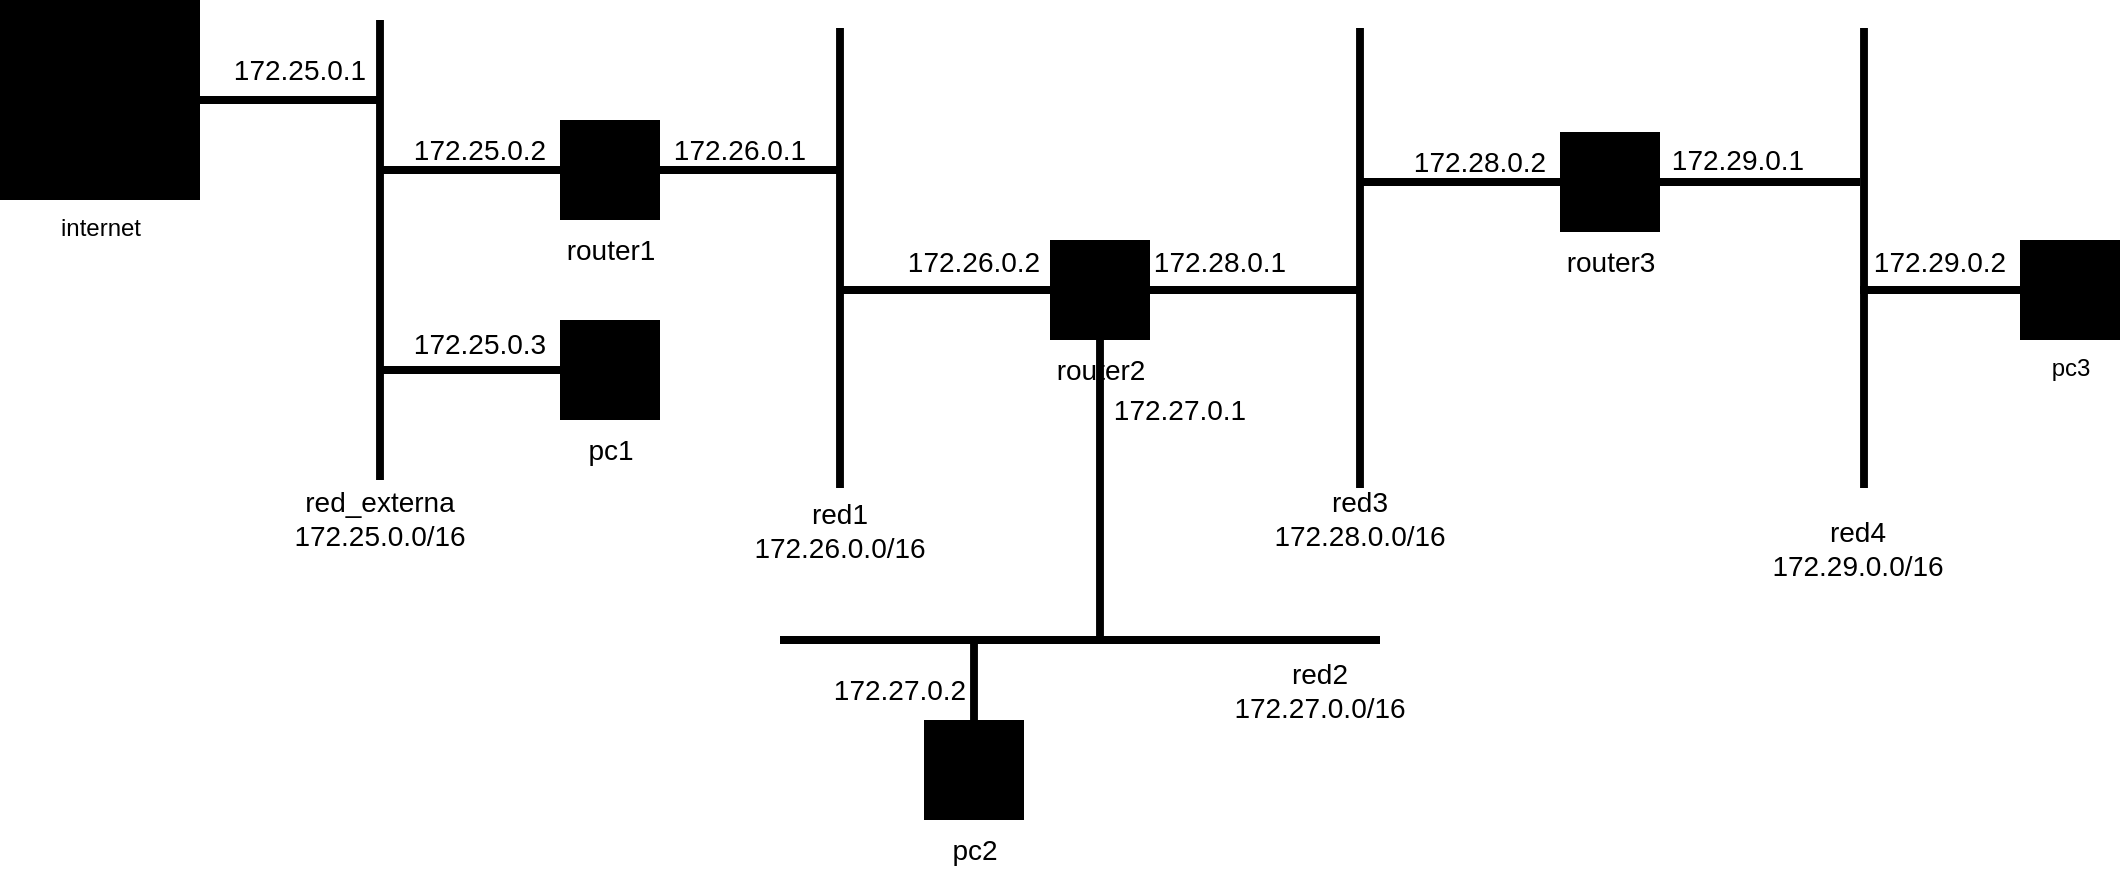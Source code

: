<mxfile version="26.0.4">
  <diagram name="Página-1" id="RAr3O7P2sCAHX9FC1R6o">
    <mxGraphModel dx="2074" dy="1088" grid="1" gridSize="10" guides="1" tooltips="1" connect="1" arrows="1" fold="1" page="1" pageScale="1" pageWidth="1169" pageHeight="827" math="0" shadow="0">
      <root>
        <mxCell id="0" />
        <mxCell id="1" parent="0" />
        <mxCell id="Kafkijl862wTyKMiCsmo-1" value="" style="endArrow=none;html=1;rounded=0;strokeWidth=3.937;" edge="1" parent="1">
          <mxGeometry width="50" height="50" relative="1" as="geometry">
            <mxPoint x="200" y="380" as="sourcePoint" />
            <mxPoint x="200" y="150" as="targetPoint" />
          </mxGeometry>
        </mxCell>
        <mxCell id="Kafkijl862wTyKMiCsmo-2" value="&lt;div align=&quot;center&quot;&gt;&lt;font style=&quot;font-size: 14px;&quot;&gt;red_externa&lt;/font&gt;&lt;/div&gt;&lt;div align=&quot;center&quot;&gt;&lt;font style=&quot;font-size: 14px;&quot;&gt;172.25.0.0/16&lt;/font&gt;&lt;/div&gt;" style="text;strokeColor=none;align=center;fillColor=none;html=1;verticalAlign=middle;whiteSpace=wrap;rounded=0;" vertex="1" parent="1">
          <mxGeometry x="170" y="384" width="60" height="30" as="geometry" />
        </mxCell>
        <mxCell id="Kafkijl862wTyKMiCsmo-3" value="" style="endArrow=none;html=1;rounded=0;strokeWidth=3.937;exitX=0.875;exitY=0.5;exitDx=0;exitDy=0;exitPerimeter=0;" edge="1" parent="1">
          <mxGeometry width="50" height="50" relative="1" as="geometry">
            <mxPoint x="105" y="190" as="sourcePoint" />
            <mxPoint x="200" y="190" as="targetPoint" />
          </mxGeometry>
        </mxCell>
        <mxCell id="Kafkijl862wTyKMiCsmo-5" value="&lt;font style=&quot;font-size: 14px;&quot;&gt;172.25.0.1&lt;/font&gt;" style="text;strokeColor=none;align=center;fillColor=none;html=1;verticalAlign=middle;whiteSpace=wrap;rounded=0;" vertex="1" parent="1">
          <mxGeometry x="130" y="160" width="60" height="30" as="geometry" />
        </mxCell>
        <mxCell id="Kafkijl862wTyKMiCsmo-7" value="&lt;div&gt;internet&lt;/div&gt;&lt;div&gt;&lt;br&gt;&lt;/div&gt;" style="fillColor=#000000;aspect=fixed;sketch=0;pointerEvents=1;shadow=0;dashed=0;html=1;strokeColor=none;labelPosition=center;verticalLabelPosition=bottom;outlineConnect=0;verticalAlign=top;align=center;shape=mxgraph.openstack.neutron_net;" vertex="1" parent="1">
          <mxGeometry x="10" y="140" width="100" height="100" as="geometry" />
        </mxCell>
        <mxCell id="Kafkijl862wTyKMiCsmo-12" value="" style="edgeStyle=none;rounded=0;orthogonalLoop=1;jettySize=auto;html=1;endArrow=none;endFill=0;strokeWidth=3.937;" edge="1" parent="1" source="Kafkijl862wTyKMiCsmo-8">
          <mxGeometry relative="1" as="geometry">
            <mxPoint x="200" y="225" as="targetPoint" />
          </mxGeometry>
        </mxCell>
        <mxCell id="Kafkijl862wTyKMiCsmo-17" value="" style="edgeStyle=none;rounded=0;orthogonalLoop=1;jettySize=auto;html=1;strokeWidth=3.937;endArrow=none;endFill=0;" edge="1" parent="1" source="Kafkijl862wTyKMiCsmo-8">
          <mxGeometry relative="1" as="geometry">
            <mxPoint x="430" y="225" as="targetPoint" />
          </mxGeometry>
        </mxCell>
        <mxCell id="Kafkijl862wTyKMiCsmo-8" value="&lt;font style=&quot;font-size: 14px;&quot;&gt;router1&lt;/font&gt;" style="fillColor=#000000;aspect=fixed;sketch=0;pointerEvents=1;shadow=0;dashed=0;html=1;strokeColor=none;labelPosition=center;verticalLabelPosition=bottom;outlineConnect=0;verticalAlign=top;align=center;shape=mxgraph.openstack.neutron_router;" vertex="1" parent="1">
          <mxGeometry x="290" y="200" width="50" height="50" as="geometry" />
        </mxCell>
        <mxCell id="Kafkijl862wTyKMiCsmo-11" value="" style="edgeStyle=none;rounded=0;orthogonalLoop=1;jettySize=auto;html=1;strokeWidth=3.937;endArrow=none;endFill=0;" edge="1" parent="1" source="Kafkijl862wTyKMiCsmo-9">
          <mxGeometry relative="1" as="geometry">
            <mxPoint x="200" y="325" as="targetPoint" />
          </mxGeometry>
        </mxCell>
        <mxCell id="Kafkijl862wTyKMiCsmo-9" value="&lt;font style=&quot;font-size: 14px;&quot;&gt;pc1&lt;/font&gt;" style="fillColor=#000000;aspect=fixed;sketch=0;pointerEvents=1;shadow=0;dashed=0;html=1;strokeColor=none;labelPosition=center;verticalLabelPosition=bottom;outlineConnect=0;verticalAlign=top;align=center;shape=mxgraph.openstack.nova_server;" vertex="1" parent="1">
          <mxGeometry x="290" y="300" width="50" height="50" as="geometry" />
        </mxCell>
        <mxCell id="Kafkijl862wTyKMiCsmo-13" value="&lt;font style=&quot;font-size: 14px;&quot;&gt;172.25.0.2&lt;/font&gt;" style="text;strokeColor=none;align=center;fillColor=none;html=1;verticalAlign=middle;whiteSpace=wrap;rounded=0;" vertex="1" parent="1">
          <mxGeometry x="220" y="200" width="60" height="30" as="geometry" />
        </mxCell>
        <mxCell id="Kafkijl862wTyKMiCsmo-14" value="&lt;font style=&quot;font-size: 14px;&quot;&gt;172.25.0.3&lt;/font&gt;" style="text;strokeColor=none;align=center;fillColor=none;html=1;verticalAlign=middle;whiteSpace=wrap;rounded=0;" vertex="1" parent="1">
          <mxGeometry x="220" y="297" width="60" height="30" as="geometry" />
        </mxCell>
        <mxCell id="Kafkijl862wTyKMiCsmo-15" value="" style="endArrow=none;html=1;rounded=0;strokeWidth=3.937;" edge="1" parent="1">
          <mxGeometry width="50" height="50" relative="1" as="geometry">
            <mxPoint x="430" y="384" as="sourcePoint" />
            <mxPoint x="430" y="154" as="targetPoint" />
          </mxGeometry>
        </mxCell>
        <mxCell id="Kafkijl862wTyKMiCsmo-18" value="&lt;div&gt;&lt;font style=&quot;font-size: 14px;&quot;&gt;172.26.0.1&lt;/font&gt;&lt;/div&gt;" style="text;strokeColor=none;align=center;fillColor=none;html=1;verticalAlign=middle;whiteSpace=wrap;rounded=0;" vertex="1" parent="1">
          <mxGeometry x="350" y="200" width="60" height="30" as="geometry" />
        </mxCell>
        <mxCell id="Kafkijl862wTyKMiCsmo-19" value="&lt;div align=&quot;center&quot;&gt;&lt;font style=&quot;font-size: 14px;&quot;&gt;red1&lt;/font&gt;&lt;/div&gt;&lt;div align=&quot;center&quot;&gt;&lt;font style=&quot;font-size: 14px;&quot;&gt;172.26.0.0/16&lt;/font&gt;&lt;/div&gt;" style="text;strokeColor=none;align=center;fillColor=none;html=1;verticalAlign=middle;whiteSpace=wrap;rounded=0;" vertex="1" parent="1">
          <mxGeometry x="400" y="390" width="60" height="30" as="geometry" />
        </mxCell>
        <mxCell id="Kafkijl862wTyKMiCsmo-26" value="" style="edgeStyle=none;rounded=0;orthogonalLoop=1;jettySize=auto;html=1;strokeWidth=3.937;endArrow=none;endFill=0;" edge="1" parent="1" source="Kafkijl862wTyKMiCsmo-20">
          <mxGeometry relative="1" as="geometry">
            <mxPoint x="560" y="460" as="targetPoint" />
          </mxGeometry>
        </mxCell>
        <mxCell id="Kafkijl862wTyKMiCsmo-28" value="" style="edgeStyle=none;rounded=0;orthogonalLoop=1;jettySize=auto;html=1;strokeWidth=3.937;endArrow=none;endFill=0;" edge="1" parent="1" source="Kafkijl862wTyKMiCsmo-20">
          <mxGeometry relative="1" as="geometry">
            <mxPoint x="690" y="285" as="targetPoint" />
          </mxGeometry>
        </mxCell>
        <mxCell id="Kafkijl862wTyKMiCsmo-30" value="" style="edgeStyle=none;rounded=0;orthogonalLoop=1;jettySize=auto;html=1;strokeWidth=3.937;endArrow=none;endFill=0;" edge="1" parent="1" source="Kafkijl862wTyKMiCsmo-20">
          <mxGeometry relative="1" as="geometry">
            <mxPoint x="430" y="285" as="targetPoint" />
          </mxGeometry>
        </mxCell>
        <mxCell id="Kafkijl862wTyKMiCsmo-20" value="&lt;font style=&quot;font-size: 14px;&quot;&gt;router2&lt;/font&gt;" style="fillColor=#000000;aspect=fixed;sketch=0;pointerEvents=1;shadow=0;dashed=0;html=1;strokeColor=none;labelPosition=center;verticalLabelPosition=bottom;outlineConnect=0;verticalAlign=top;align=center;shape=mxgraph.openstack.neutron_router;" vertex="1" parent="1">
          <mxGeometry x="535" y="260" width="50" height="50" as="geometry" />
        </mxCell>
        <mxCell id="Kafkijl862wTyKMiCsmo-23" value="" style="endArrow=none;html=1;rounded=0;strokeWidth=3.937;" edge="1" parent="1">
          <mxGeometry width="50" height="50" relative="1" as="geometry">
            <mxPoint x="690" y="384" as="sourcePoint" />
            <mxPoint x="690" y="154" as="targetPoint" />
          </mxGeometry>
        </mxCell>
        <mxCell id="Kafkijl862wTyKMiCsmo-24" value="" style="endArrow=none;html=1;rounded=0;strokeWidth=3.937;" edge="1" parent="1">
          <mxGeometry width="50" height="50" relative="1" as="geometry">
            <mxPoint x="400" y="460" as="sourcePoint" />
            <mxPoint x="700" y="460" as="targetPoint" />
          </mxGeometry>
        </mxCell>
        <mxCell id="Kafkijl862wTyKMiCsmo-31" value="&lt;div align=&quot;center&quot;&gt;&lt;font style=&quot;font-size: 14px;&quot;&gt;red2&lt;/font&gt;&lt;/div&gt;&lt;div align=&quot;center&quot;&gt;&lt;font style=&quot;font-size: 14px;&quot;&gt;172.27.0.0/16&lt;/font&gt;&lt;/div&gt;" style="text;strokeColor=none;align=center;fillColor=none;html=1;verticalAlign=middle;whiteSpace=wrap;rounded=0;" vertex="1" parent="1">
          <mxGeometry x="640" y="470" width="60" height="30" as="geometry" />
        </mxCell>
        <mxCell id="Kafkijl862wTyKMiCsmo-32" value="&lt;div align=&quot;center&quot;&gt;&lt;font style=&quot;font-size: 14px;&quot;&gt;red3&lt;/font&gt;&lt;/div&gt;&lt;div align=&quot;center&quot;&gt;&lt;font style=&quot;font-size: 14px;&quot;&gt;172.28.0.0/16&lt;/font&gt;&lt;/div&gt;" style="text;strokeColor=none;align=center;fillColor=none;html=1;verticalAlign=middle;whiteSpace=wrap;rounded=0;" vertex="1" parent="1">
          <mxGeometry x="660" y="384" width="60" height="30" as="geometry" />
        </mxCell>
        <mxCell id="Kafkijl862wTyKMiCsmo-33" value="&lt;div&gt;&lt;font style=&quot;font-size: 14px;&quot;&gt;172.26.0.2&lt;/font&gt;&lt;/div&gt;" style="text;strokeColor=none;align=center;fillColor=none;html=1;verticalAlign=middle;whiteSpace=wrap;rounded=0;" vertex="1" parent="1">
          <mxGeometry x="467" y="256" width="60" height="30" as="geometry" />
        </mxCell>
        <mxCell id="Kafkijl862wTyKMiCsmo-35" value="" style="edgeStyle=none;rounded=0;orthogonalLoop=1;jettySize=auto;html=1;strokeWidth=3.937;endArrow=none;endFill=0;" edge="1" parent="1">
          <mxGeometry relative="1" as="geometry">
            <mxPoint x="535" y="285" as="sourcePoint" />
            <mxPoint x="430" y="285" as="targetPoint" />
          </mxGeometry>
        </mxCell>
        <mxCell id="Kafkijl862wTyKMiCsmo-36" value="&lt;div&gt;&lt;font style=&quot;font-size: 14px;&quot;&gt;172.28.0.1&lt;/font&gt;&lt;/div&gt;" style="text;strokeColor=none;align=center;fillColor=none;html=1;verticalAlign=middle;whiteSpace=wrap;rounded=0;" vertex="1" parent="1">
          <mxGeometry x="590" y="256" width="60" height="30" as="geometry" />
        </mxCell>
        <mxCell id="Kafkijl862wTyKMiCsmo-38" value="&lt;div&gt;&lt;font style=&quot;font-size: 14px;&quot;&gt;172.27.0.1&lt;/font&gt;&lt;/div&gt;" style="text;strokeColor=none;align=center;fillColor=none;html=1;verticalAlign=middle;whiteSpace=wrap;rounded=0;" vertex="1" parent="1">
          <mxGeometry x="570" y="330" width="60" height="30" as="geometry" />
        </mxCell>
        <mxCell id="Kafkijl862wTyKMiCsmo-44" value="" style="edgeStyle=none;rounded=0;orthogonalLoop=1;jettySize=auto;html=1;strokeWidth=3.937;endArrow=none;endFill=0;" edge="1" parent="1" source="Kafkijl862wTyKMiCsmo-39">
          <mxGeometry relative="1" as="geometry">
            <mxPoint x="690" y="231" as="targetPoint" />
          </mxGeometry>
        </mxCell>
        <mxCell id="Kafkijl862wTyKMiCsmo-46" value="" style="edgeStyle=none;rounded=0;orthogonalLoop=1;jettySize=auto;html=1;strokeWidth=3.937;endArrow=none;endFill=0;" edge="1" parent="1" source="Kafkijl862wTyKMiCsmo-39">
          <mxGeometry relative="1" as="geometry">
            <mxPoint x="940" y="231" as="targetPoint" />
          </mxGeometry>
        </mxCell>
        <mxCell id="Kafkijl862wTyKMiCsmo-39" value="&lt;font style=&quot;font-size: 14px;&quot;&gt;router3&lt;/font&gt;" style="fillColor=#000000;aspect=fixed;sketch=0;pointerEvents=1;shadow=0;dashed=0;html=1;strokeColor=none;labelPosition=center;verticalLabelPosition=bottom;outlineConnect=0;verticalAlign=top;align=center;shape=mxgraph.openstack.neutron_router;" vertex="1" parent="1">
          <mxGeometry x="790" y="206" width="50" height="50" as="geometry" />
        </mxCell>
        <mxCell id="Kafkijl862wTyKMiCsmo-42" value="" style="endArrow=none;html=1;rounded=0;strokeWidth=3.937;" edge="1" parent="1">
          <mxGeometry width="50" height="50" relative="1" as="geometry">
            <mxPoint x="942" y="384" as="sourcePoint" />
            <mxPoint x="942" y="154" as="targetPoint" />
          </mxGeometry>
        </mxCell>
        <mxCell id="Kafkijl862wTyKMiCsmo-47" value="&lt;div&gt;&lt;font style=&quot;font-size: 14px;&quot;&gt;172.28.0.2&lt;/font&gt;&lt;/div&gt;" style="text;strokeColor=none;align=center;fillColor=none;html=1;verticalAlign=middle;whiteSpace=wrap;rounded=0;" vertex="1" parent="1">
          <mxGeometry x="720" y="206" width="60" height="30" as="geometry" />
        </mxCell>
        <mxCell id="Kafkijl862wTyKMiCsmo-48" value="&lt;div&gt;&lt;font style=&quot;font-size: 14px;&quot;&gt;172.29.0.1&lt;/font&gt;&lt;/div&gt;" style="text;strokeColor=none;align=center;fillColor=none;html=1;verticalAlign=middle;whiteSpace=wrap;rounded=0;" vertex="1" parent="1">
          <mxGeometry x="849" y="205" width="60" height="30" as="geometry" />
        </mxCell>
        <mxCell id="Kafkijl862wTyKMiCsmo-50" value="" style="edgeStyle=none;rounded=0;orthogonalLoop=1;jettySize=auto;html=1;endArrow=none;endFill=0;strokeWidth=3.937;" edge="1" parent="1" source="Kafkijl862wTyKMiCsmo-49">
          <mxGeometry relative="1" as="geometry">
            <mxPoint x="497" y="460" as="targetPoint" />
          </mxGeometry>
        </mxCell>
        <mxCell id="Kafkijl862wTyKMiCsmo-49" value="&lt;div&gt;&lt;font style=&quot;font-size: 14px;&quot;&gt;pc2&lt;/font&gt;&lt;/div&gt;" style="fillColor=#000000;aspect=fixed;sketch=0;pointerEvents=1;shadow=0;dashed=0;html=1;strokeColor=none;labelPosition=center;verticalLabelPosition=bottom;outlineConnect=0;verticalAlign=top;align=center;shape=mxgraph.openstack.nova_server;" vertex="1" parent="1">
          <mxGeometry x="472" y="500" width="50" height="50" as="geometry" />
        </mxCell>
        <mxCell id="Kafkijl862wTyKMiCsmo-51" value="&lt;div&gt;&lt;font style=&quot;font-size: 14px;&quot;&gt;172.27.0.2&lt;/font&gt;&lt;/div&gt;" style="text;strokeColor=none;align=center;fillColor=none;html=1;verticalAlign=middle;whiteSpace=wrap;rounded=0;" vertex="1" parent="1">
          <mxGeometry x="430" y="470" width="60" height="30" as="geometry" />
        </mxCell>
        <mxCell id="Kafkijl862wTyKMiCsmo-56" value="" style="edgeStyle=none;rounded=0;orthogonalLoop=1;jettySize=auto;html=1;strokeWidth=3.937;endSize=5.905;endArrow=none;endFill=0;" edge="1" parent="1" source="Kafkijl862wTyKMiCsmo-54">
          <mxGeometry relative="1" as="geometry">
            <mxPoint x="940" y="285" as="targetPoint" />
          </mxGeometry>
        </mxCell>
        <mxCell id="Kafkijl862wTyKMiCsmo-54" value="&lt;div&gt;pc3&lt;/div&gt;&lt;div&gt;&lt;br&gt;&lt;/div&gt;" style="fillColor=#000000;aspect=fixed;sketch=0;pointerEvents=1;shadow=0;dashed=0;html=1;strokeColor=none;labelPosition=center;verticalLabelPosition=bottom;outlineConnect=0;verticalAlign=top;align=center;shape=mxgraph.openstack.nova_server;" vertex="1" parent="1">
          <mxGeometry x="1020" y="260" width="50" height="50" as="geometry" />
        </mxCell>
        <mxCell id="Kafkijl862wTyKMiCsmo-57" value="&lt;div&gt;&lt;font style=&quot;font-size: 14px;&quot;&gt;172.29.0.2&lt;/font&gt;&lt;/div&gt;" style="text;strokeColor=none;align=center;fillColor=none;html=1;verticalAlign=middle;whiteSpace=wrap;rounded=0;" vertex="1" parent="1">
          <mxGeometry x="950" y="256" width="60" height="30" as="geometry" />
        </mxCell>
        <mxCell id="Kafkijl862wTyKMiCsmo-58" value="&lt;div align=&quot;center&quot;&gt;&lt;font style=&quot;font-size: 14px;&quot;&gt;red4&lt;/font&gt;&lt;/div&gt;&lt;div align=&quot;center&quot;&gt;&lt;font style=&quot;font-size: 14px;&quot;&gt;172.29.0.0/16&lt;/font&gt;&lt;/div&gt;" style="text;strokeColor=none;align=center;fillColor=none;html=1;verticalAlign=middle;whiteSpace=wrap;rounded=0;" vertex="1" parent="1">
          <mxGeometry x="909" y="399" width="60" height="30" as="geometry" />
        </mxCell>
      </root>
    </mxGraphModel>
  </diagram>
</mxfile>
